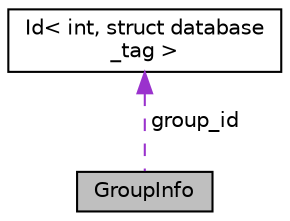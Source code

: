 digraph "GroupInfo"
{
 // LATEX_PDF_SIZE
  edge [fontname="Helvetica",fontsize="10",labelfontname="Helvetica",labelfontsize="10"];
  node [fontname="Helvetica",fontsize="10",shape=record];
  Node1 [label="GroupInfo",height=0.2,width=0.4,color="black", fillcolor="grey75", style="filled", fontcolor="black",tooltip=" "];
  Node2 -> Node1 [dir="back",color="darkorchid3",fontsize="10",style="dashed",label=" group_id" ,fontname="Helvetica"];
  Node2 [label="Id\< int, struct database\l_tag \>",height=0.2,width=0.4,color="black", fillcolor="white", style="filled",URL="$class_id.html",tooltip=" "];
}
